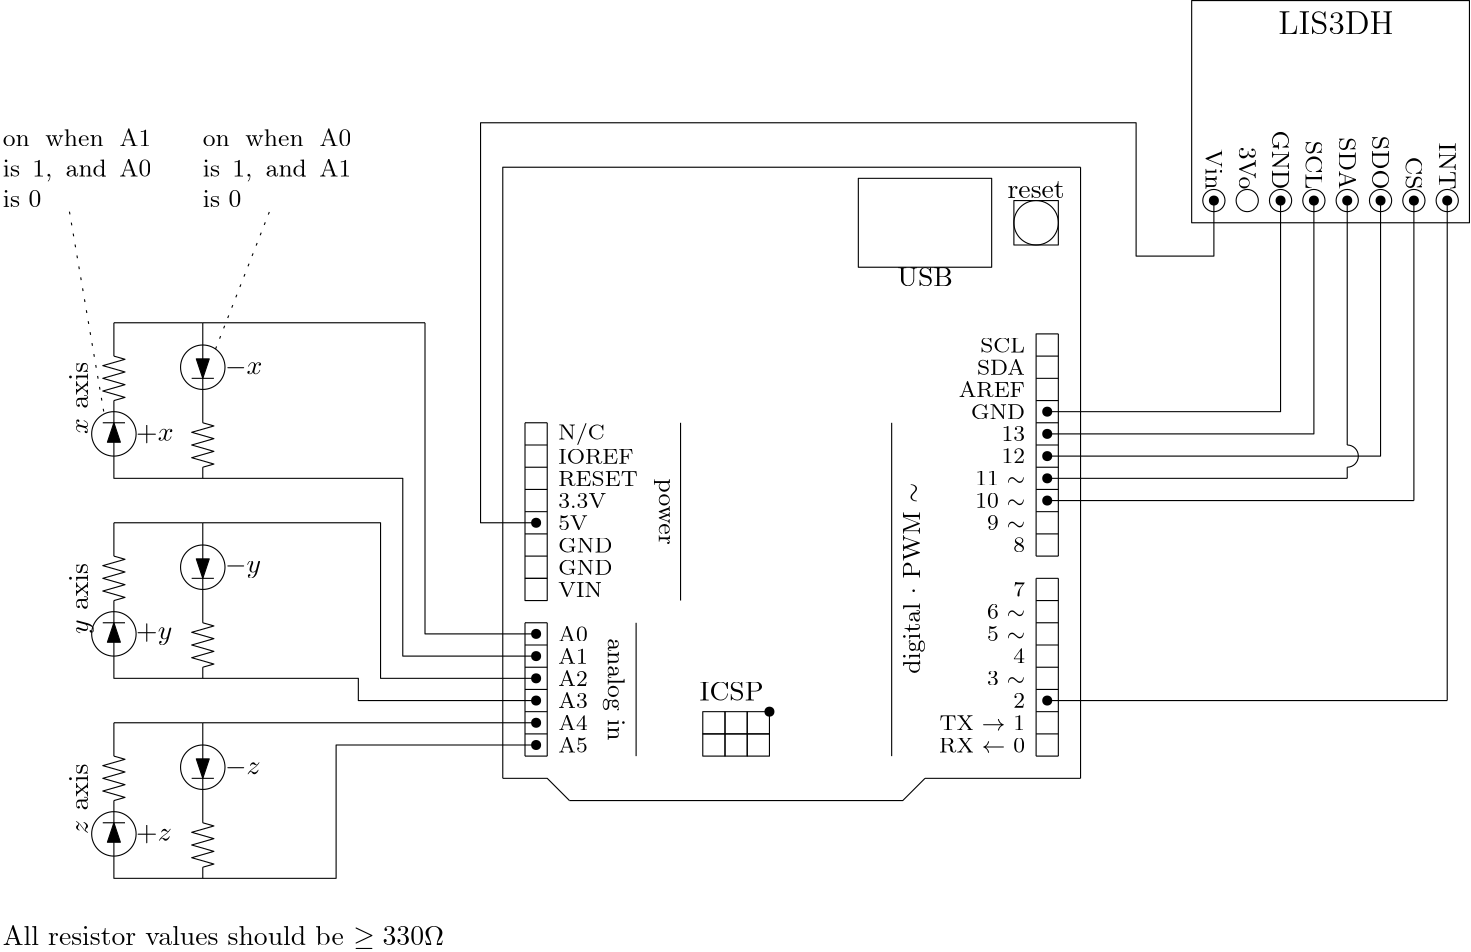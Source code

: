 <?xml version="1.0"?>
<!DOCTYPE ipe SYSTEM "ipe.dtd">
<ipe version="70212" creator="Ipe 7.2.13">
<info created="D:20200207165234" modified="D:20200210135912"/>
<preamble>\usepackage{graphicx}</preamble>
<ipestyle name="basic">
<symbol name="arrow/arc(spx)">
<path stroke="sym-stroke" fill="sym-stroke" pen="sym-pen">
0 0 m
-1 0.333 l
-1 -0.333 l
h
</path>
</symbol>
<symbol name="arrow/farc(spx)">
<path stroke="sym-stroke" fill="white" pen="sym-pen">
0 0 m
-1 0.333 l
-1 -0.333 l
h
</path>
</symbol>
<symbol name="arrow/ptarc(spx)">
<path stroke="sym-stroke" fill="sym-stroke" pen="sym-pen">
0 0 m
-1 0.333 l
-0.8 0 l
-1 -0.333 l
h
</path>
</symbol>
<symbol name="arrow/fptarc(spx)">
<path stroke="sym-stroke" fill="white" pen="sym-pen">
0 0 m
-1 0.333 l
-0.8 0 l
-1 -0.333 l
h
</path>
</symbol>
<symbol name="mark/circle(sx)" transformations="translations">
<path fill="sym-stroke">
0.6 0 0 0.6 0 0 e
0.4 0 0 0.4 0 0 e
</path>
</symbol>
<symbol name="mark/disk(sx)" transformations="translations">
<path fill="sym-stroke">
0.6 0 0 0.6 0 0 e
</path>
</symbol>
<symbol name="mark/fdisk(sfx)" transformations="translations">
<group>
<path fill="sym-fill">
0.5 0 0 0.5 0 0 e
</path>
<path fill="sym-stroke" fillrule="eofill">
0.6 0 0 0.6 0 0 e
0.4 0 0 0.4 0 0 e
</path>
</group>
</symbol>
<symbol name="mark/box(sx)" transformations="translations">
<path fill="sym-stroke" fillrule="eofill">
-0.6 -0.6 m
0.6 -0.6 l
0.6 0.6 l
-0.6 0.6 l
h
-0.4 -0.4 m
0.4 -0.4 l
0.4 0.4 l
-0.4 0.4 l
h
</path>
</symbol>
<symbol name="mark/square(sx)" transformations="translations">
<path fill="sym-stroke">
-0.6 -0.6 m
0.6 -0.6 l
0.6 0.6 l
-0.6 0.6 l
h
</path>
</symbol>
<symbol name="mark/fsquare(sfx)" transformations="translations">
<group>
<path fill="sym-fill">
-0.5 -0.5 m
0.5 -0.5 l
0.5 0.5 l
-0.5 0.5 l
h
</path>
<path fill="sym-stroke" fillrule="eofill">
-0.6 -0.6 m
0.6 -0.6 l
0.6 0.6 l
-0.6 0.6 l
h
-0.4 -0.4 m
0.4 -0.4 l
0.4 0.4 l
-0.4 0.4 l
h
</path>
</group>
</symbol>
<symbol name="mark/cross(sx)" transformations="translations">
<group>
<path fill="sym-stroke">
-0.43 -0.57 m
0.57 0.43 l
0.43 0.57 l
-0.57 -0.43 l
h
</path>
<path fill="sym-stroke">
-0.43 0.57 m
0.57 -0.43 l
0.43 -0.57 l
-0.57 0.43 l
h
</path>
</group>
</symbol>
<symbol name="arrow/fnormal(spx)">
<path stroke="sym-stroke" fill="white" pen="sym-pen">
0 0 m
-1 0.333 l
-1 -0.333 l
h
</path>
</symbol>
<symbol name="arrow/pointed(spx)">
<path stroke="sym-stroke" fill="sym-stroke" pen="sym-pen">
0 0 m
-1 0.333 l
-0.8 0 l
-1 -0.333 l
h
</path>
</symbol>
<symbol name="arrow/fpointed(spx)">
<path stroke="sym-stroke" fill="white" pen="sym-pen">
0 0 m
-1 0.333 l
-0.8 0 l
-1 -0.333 l
h
</path>
</symbol>
<symbol name="arrow/linear(spx)">
<path stroke="sym-stroke" pen="sym-pen">
-1 0.333 m
0 0 l
-1 -0.333 l
</path>
</symbol>
<symbol name="arrow/fdouble(spx)">
<path stroke="sym-stroke" fill="white" pen="sym-pen">
0 0 m
-1 0.333 l
-1 -0.333 l
h
-1 0 m
-2 0.333 l
-2 -0.333 l
h
</path>
</symbol>
<symbol name="arrow/double(spx)">
<path stroke="sym-stroke" fill="sym-stroke" pen="sym-pen">
0 0 m
-1 0.333 l
-1 -0.333 l
h
-1 0 m
-2 0.333 l
-2 -0.333 l
h
</path>
</symbol>
<pen name="heavier" value="0.8"/>
<pen name="fat" value="1.2"/>
<pen name="ultrafat" value="2"/>
<symbolsize name="large" value="5"/>
<symbolsize name="small" value="2"/>
<symbolsize name="tiny" value="1.1"/>
<arrowsize name="large" value="10"/>
<arrowsize name="small" value="5"/>
<arrowsize name="tiny" value="3"/>
<color name="red" value="1 0 0"/>
<color name="green" value="0 1 0"/>
<color name="blue" value="0 0 1"/>
<color name="yellow" value="1 1 0"/>
<color name="orange" value="1 0.647 0"/>
<color name="gold" value="1 0.843 0"/>
<color name="purple" value="0.627 0.125 0.941"/>
<color name="gray" value="0.745"/>
<color name="brown" value="0.647 0.165 0.165"/>
<color name="navy" value="0 0 0.502"/>
<color name="pink" value="1 0.753 0.796"/>
<color name="seagreen" value="0.18 0.545 0.341"/>
<color name="turquoise" value="0.251 0.878 0.816"/>
<color name="violet" value="0.933 0.51 0.933"/>
<color name="darkblue" value="0 0 0.545"/>
<color name="darkcyan" value="0 0.545 0.545"/>
<color name="darkgray" value="0.663"/>
<color name="darkgreen" value="0 0.392 0"/>
<color name="darkmagenta" value="0.545 0 0.545"/>
<color name="darkorange" value="1 0.549 0"/>
<color name="darkred" value="0.545 0 0"/>
<color name="lightblue" value="0.678 0.847 0.902"/>
<color name="lightcyan" value="0.878 1 1"/>
<color name="lightgray" value="0.827"/>
<color name="lightgreen" value="0.565 0.933 0.565"/>
<color name="lightyellow" value="1 1 0.878"/>
<dashstyle name="dashed" value="[4] 0"/>
<dashstyle name="dotted" value="[1 3] 0"/>
<dashstyle name="dash dotted" value="[4 2 1 2] 0"/>
<dashstyle name="dash dot dotted" value="[4 2 1 2 1 2] 0"/>
<textsize name="large" value="\large"/>
<textsize name="small" value="\small"/>
<textsize name="tiny" value="\tiny"/>
<textsize name="Large" value="\Large"/>
<textsize name="LARGE" value="\LARGE"/>
<textsize name="huge" value="\huge"/>
<textsize name="Huge" value="\Huge"/>
<textsize name="footnote" value="\footnotesize"/>
<textstyle name="center" begin="\begin{center}" end="\end{center}"/>
<textstyle name="itemize" begin="\begin{itemize}" end="\end{itemize}"/>
<textstyle name="item" begin="\begin{itemize}\item{}" end="\end{itemize}"/>
<gridsize name="4 pts" value="4"/>
<gridsize name="8 pts (~3 mm)" value="8"/>
<gridsize name="16 pts (~6 mm)" value="16"/>
<gridsize name="32 pts (~12 mm)" value="32"/>
<gridsize name="10 pts (~3.5 mm)" value="10"/>
<gridsize name="20 pts (~7 mm)" value="20"/>
<gridsize name="14 pts (~5 mm)" value="14"/>
<gridsize name="28 pts (~10 mm)" value="28"/>
<gridsize name="56 pts (~20 mm)" value="56"/>
<anglesize name="90 deg" value="90"/>
<anglesize name="60 deg" value="60"/>
<anglesize name="45 deg" value="45"/>
<anglesize name="30 deg" value="30"/>
<anglesize name="22.5 deg" value="22.5"/>
<opacity name="10%" value="0.1"/>
<opacity name="30%" value="0.3"/>
<opacity name="50%" value="0.5"/>
<opacity name="75%" value="0.75"/>
<tiling name="falling" angle="-60" step="4" width="1"/>
<tiling name="rising" angle="30" step="4" width="1"/>
</ipestyle>
<page>
<layer name="alpha"/>
<view layers="alpha" active="alpha"/>
<path layer="alpha" matrix="1 0 0 1 28 -76" stroke="black">
304 768 m
304 736 l
352 736 l
352 768 l
h
</path>
<text matrix="1 0 0 1 36 -92" transformations="translations" pos="320 752" stroke="black" type="label" width="20.064" height="6.808" depth="0" halign="center" valign="top">USB</text>
<path matrix="1 0 0 1 36 36" stroke="black">
240 464 m
240 456 l
248 456 l
248 464 l
h
</path>
<path matrix="1 0 0 1 36 36" stroke="black">
240 456 m
240 448 l
248 448 l
248 456 l
h
</path>
<path matrix="1 0 0 1 36 36" stroke="black">
248 464 m
248 456 l
256 456 l
256 464 l
h
</path>
<path matrix="1 0 0 1 36 36" stroke="black">
248 456 m
248 448 l
256 448 l
256 456 l
h
</path>
<path matrix="1 0 0 1 36 36" stroke="black">
256 456 m
256 448 l
264 448 l
264 456 l
h
</path>
<path matrix="1 0 0 1 36 36" stroke="black">
256 456 m
256 464 l
264 464 l
264 456 l
h
</path>
<use matrix="1 0 0 1 36 36" name="mark/disk(sx)" pos="264 464" size="normal" stroke="black"/>
<text matrix="1 0 0 1 -32 -248" transformations="translations" pos="320 752" stroke="black" type="label" width="26.429" height="6.808" depth="0" halign="center" valign="bottom">ICSP
</text>
<path matrix="1 0 0 1 28 -76" stroke="black">
360 760 m
360 744 l
376 744 l
376 760 l
h
</path>
<text matrix="1 0 0 1 44 -72" transformations="translations" pos="352 760" stroke="black" type="label" width="20.562" height="6.128" depth="0" halign="center" valign="center">reset</text>
<path matrix="1 0 0 1 28 -76" stroke="black">
8 0 0 8 368 752 e
</path>
<path matrix="1 0 0 1 28 -52" stroke="black">
376 688 m
376 608 l
</path>
<path matrix="1 0 0 1 28 -52" stroke="black">
368 608 m
376 608 l
</path>
<path matrix="1 0 0 1 28 -52" stroke="black">
368 608 m
368 688 l
376 688 l
</path>
<text matrix="1 0 0 1 40 -48" transformations="translations" pos="352 680" stroke="black" type="label" width="16.109" height="5.446" depth="0" halign="right" valign="center" size="footnote">SCL</text>
<text matrix="1 0 0 1 40 -56" transformations="translations" pos="352 680" stroke="black" type="label" width="17.277" height="5.446" depth="0" halign="right" valign="center" size="footnote">SDA</text>
<text matrix="1 0 0 1 40 -72" transformations="translations" pos="352 680" stroke="black" type="label" width="19.451" height="5.446" depth="0" halign="right" valign="center" size="footnote">GND</text>
<text matrix="1 0 0 1 40 -80" transformations="translations" pos="352 680" stroke="black" type="label" width="8.468" height="5.136" depth="0" halign="right" valign="center" size="footnote">13</text>
<text matrix="1 0 0 1 40 -88" transformations="translations" pos="352 680" stroke="black" type="label" width="8.468" height="5.136" depth="0" halign="right" valign="center" size="footnote">12</text>
<text matrix="1 0 0 1 40 -96" transformations="translations" pos="352 680" stroke="black" type="label" width="17.878" height="5.136" depth="0" halign="right" valign="center" size="footnote">11 $\sim$</text>
<text matrix="1 0 0 1 40 -104" transformations="translations" pos="352 680" stroke="black" type="label" width="17.878" height="5.136" depth="0" halign="right" valign="center" size="footnote">10 $\sim$</text>
<text matrix="1 0 0 1 40 -112" transformations="translations" pos="352 680" stroke="black" type="label" width="13.643" height="5.136" depth="0" halign="right" valign="center" size="footnote">9 $\sim$</text>
<text matrix="1 0 0 1 40 -120" transformations="translations" pos="352 680" stroke="black" type="label" width="4.234" height="5.136" depth="0" halign="right" valign="center" size="footnote">8</text>
<text matrix="1 0 0 1 40 -64" transformations="translations" pos="352 680" stroke="black" type="label" width="23.855" height="5.446" depth="0" halign="right" valign="center" size="footnote">AREF</text>
<path matrix="1 0 0 1 28 -52" stroke="black">
368 680 m
376 680 l
</path>
<path matrix="1 0 0 1 28 -52" stroke="black">
368 672 m
376 672 l
</path>
<path matrix="1 0 0 1 28 -60" stroke="black">
368 672 m
376 672 l
</path>
<path matrix="1 0 0 1 28 -68" stroke="black">
368 672 m
376 672 l
</path>
<path matrix="1 0 0 1 28 -76" stroke="black">
368 672 m
376 672 l
</path>
<path matrix="1 0 0 1 28 -84" stroke="black">
368 672 m
376 672 l
</path>
<path matrix="1 0 0 1 28 -92" stroke="black">
368 672 m
376 672 l
</path>
<path matrix="1 0 0 1 28 -100" stroke="black">
368 672 m
376 672 l
</path>
<path matrix="1 0 0 1 28 -108" stroke="black">
368 672 m
376 672 l
</path>
<path matrix="1 0 0 1 28 -124" stroke="black">
368 608 m
376 608 l
</path>
<text matrix="1 0 0 1 40 -144" transformations="translations" pos="352 680" stroke="black" type="label" width="13.643" height="5.136" depth="0" halign="right" valign="center" size="footnote">6 $\sim$</text>
<text matrix="1 0 0 1 40 -152" transformations="translations" pos="352 680" stroke="black" type="label" width="13.643" height="5.136" depth="0" halign="right" valign="center" size="footnote">5 $\sim$</text>
<text matrix="1 0 0 1 40 -160" transformations="translations" pos="352 680" stroke="black" type="label" width="4.234" height="5.136" depth="0" halign="right" valign="center" size="footnote">4</text>
<text matrix="1 0 0 1 40 -168" transformations="translations" pos="352 680" stroke="black" type="label" width="13.643" height="5.136" depth="0" halign="right" valign="center" size="footnote">3 $\sim$</text>
<text matrix="1 0 0 1 40 -176" transformations="translations" pos="352 680" stroke="black" type="label" width="4.234" height="5.136" depth="0" halign="right" valign="center" size="footnote">2</text>
<text matrix="1 0 0 1 40 -184" transformations="translations" pos="352 680" stroke="black" type="label" width="30.807" height="5.446" depth="0" halign="right" valign="center" size="footnote">TX $\rightarrow$ 1</text>
<text matrix="1 0 0 1 40 -192" transformations="translations" pos="352 680" stroke="black" type="label" width="30.921" height="5.446" depth="0" halign="right" valign="center" size="footnote">RX $\leftarrow$ 0</text>
<text matrix="1 0 0 1 40 -136" transformations="translations" pos="352 680" stroke="black" type="label" width="4.234" height="5.136" depth="0" halign="right" valign="center" size="footnote">7</text>
<path matrix="1 0 0 1 28 -124" stroke="black">
368 672 m
376 672 l
</path>
<path matrix="1 0 0 1 28 -132" stroke="black">
368 672 m
376 672 l
</path>
<path matrix="1 0 0 1 28 -140" stroke="black">
368 672 m
376 672 l
</path>
<path matrix="1 0 0 1 28 -148" stroke="black">
368 672 m
376 672 l
</path>
<path matrix="1 0 0 1 28 -156" stroke="black">
368 672 m
376 672 l
</path>
<path matrix="1 0 0 1 28 -164" stroke="black">
368 672 m
376 672 l
</path>
<path matrix="1 0 0 1 28 -172" stroke="black">
368 672 m
376 672 l
</path>
<path matrix="1 0 0 1 28 -180" stroke="black">
368 672 m
376 672 l
</path>
<path matrix="1 0 0 1 28 -52" stroke="black">
368 600 m
368 536 l
</path>
<path matrix="1 0 0 1 28 -52" stroke="black">
376 536 m
376 600 l
</path>
<path matrix="1 0 0 1 36 36" stroke="black">
376 440 m
320 440 l
</path>
<path matrix="1 0 0 1 36 36" stroke="black">
320 440 m
312 432 l
192 432 l
</path>
<path matrix="1 0 0 1 36 36" stroke="black">
192 432 m
184 440 l
168 440 l
</path>
<path matrix="1 0 0 1 -156 -60" stroke="black">
368 608 m
376 608 l
</path>
<text matrix="1 0 0 1 -128 -80" transformations="translations" pos="352 680" stroke="black" type="label" width="16.693" height="5.98" depth="1.99" valign="center" size="footnote">N/C</text>
<text matrix="1 0 0 1 -128 -88" transformations="translations" pos="352 680" stroke="black" type="label" width="27.149" height="5.446" depth="0" valign="center" size="footnote">IOREF</text>
<text matrix="1 0 0 1 -128 -96" transformations="translations" pos="352 680" stroke="black" type="label" width="28.568" height="5.446" depth="0" valign="center" size="footnote">RESET</text>
<text matrix="1 0 0 1 -128 -104" transformations="translations" pos="352 680" stroke="black" type="label" width="17.164" height="5.446" depth="0" valign="center" size="footnote">3.3V</text>
<text matrix="1 0 0 1 -128 -112" transformations="translations" pos="352 680" stroke="black" type="label" width="10.577" height="5.446" depth="0" valign="center" size="footnote">5V</text>
<text matrix="1 0 0 1 -128 -120" transformations="translations" pos="352 680" stroke="black" type="label" width="19.451" height="5.446" depth="0" valign="center" size="footnote">GND</text>
<text matrix="1 0 0 1 -128 -128" transformations="translations" pos="352 680" stroke="black" type="label" width="19.451" height="5.446" depth="0" valign="center" size="footnote">GND</text>
<path matrix="1 0 0 1 -156 -68" stroke="black">
368 672 m
376 672 l
</path>
<path matrix="1 0 0 1 -156 -76" stroke="black">
368 672 m
376 672 l
</path>
<path matrix="1 0 0 1 -156 -84" stroke="black">
368 672 m
376 672 l
</path>
<path matrix="1 0 0 1 -156 -92" stroke="black">
368 672 m
376 672 l
</path>
<path matrix="1 0 0 1 -156 -100" stroke="black">
368 672 m
376 672 l
</path>
<path matrix="1 0 0 1 -156 -108" stroke="black">
368 672 m
376 672 l
</path>
<path matrix="1 0 0 1 -156 -116" stroke="black">
368 672 m
376 672 l
</path>
<text matrix="1 0 0 1 -128 -160" transformations="translations" pos="352 680" stroke="black" type="label" width="10.577" height="5.446" depth="0" valign="center" size="footnote">A1</text>
<text matrix="1 0 0 1 -128 -168" transformations="translations" pos="352 680" stroke="black" type="label" width="10.577" height="5.446" depth="0" valign="center" size="footnote">A2</text>
<text matrix="1 0 0 1 -128 -176" transformations="translations" pos="352 680" stroke="black" type="label" width="10.577" height="5.446" depth="0" valign="center" size="footnote">A3</text>
<text matrix="1 0 0 1 -128 -184" transformations="translations" pos="352 680" stroke="black" type="label" width="10.577" height="5.446" depth="0" valign="center" size="footnote">A4</text>
<text matrix="1 0 0 1 -128 -192" transformations="translations" pos="352 680" stroke="black" type="label" width="10.577" height="5.446" depth="0" valign="center" size="footnote">A5</text>
<text matrix="1 0 0 1 -128 -152" transformations="translations" pos="352 680" stroke="black" type="label" width="10.577" height="5.446" depth="0" valign="center" size="footnote">A0</text>
<path matrix="1 0 0 1 -156 -140" stroke="black">
368 672 m
376 672 l
</path>
<path matrix="1 0 0 1 -156 -148" stroke="black">
368 672 m
376 672 l
</path>
<path matrix="1 0 0 1 -156 -156" stroke="black">
368 672 m
376 672 l
</path>
<path matrix="1 0 0 1 -156 -164" stroke="black">
368 672 m
376 672 l
</path>
<path matrix="1 0 0 1 -156 -172" stroke="black">
368 672 m
376 672 l
</path>
<path matrix="1 0 0 1 -156 -180" stroke="black">
368 672 m
376 672 l
</path>
<path matrix="1 0 0 1 -156 -188" stroke="black">
368 672 m
376 672 l
</path>
<path matrix="1 0 0 1 36 20" stroke="black">
184 528 m
184 584 l
</path>
<path matrix="1 0 0 1 36 12" stroke="black">
176 520 m
176 472 l
</path>
<path matrix="1 0 0 1 36 12" stroke="black">
184 472 m
184 520 l
</path>
<path matrix="1 0 0 1 40 36" stroke="black">
212 496 m
212 448 l
</path>
<text matrix="1 0 0 1 44 16" transformations="translations" pos="204 492" stroke="black" type="label" width="7.97" height="-0.038" depth="36.9" halign="right" valign="center" size="small">\rotatebox{270}{analog in}</text>
<text matrix="1 0 0 1 60 80" transformations="translations" pos="204 492" stroke="black" type="label" width="5.604" height="-0.029" depth="23.86" halign="right" valign="center" size="small">\rotatebox{270}{power}</text>
<path matrix="1 0 0 1 36 36" stroke="black">
308 448 m
308 568 l
</path>
<text matrix="1 0 0 1 144 56" transformations="translations" pos="204 492" stroke="black" type="label" width="7.97" height="68.728" depth="0" valign="center" size="small">\rotatebox{90}{digital $\cdot$ PWM $\sim$}</text>
<path matrix="1 0 0 1 36 36" stroke="black">
376 440 m
376 660 l
</path>
<path matrix="1 0 0 1 36 36" stroke="black">
376 660 m
168 660 l
168 440 l
</path>
<path matrix="1 0 0 1 0 32" stroke="black">
212 516 m
212 508 l
220 508 l
220 516 l
h
</path>
<text matrix="1 0 0 1 -128 -136" transformations="translations" pos="352 680" stroke="black" type="label" width="15.736" height="5.446" depth="0" valign="center" size="footnote">VIN</text>
<path matrix="1 0 0 1 0 32" stroke="black">
268 572 m
268 508 l
</path>
<path stroke="black">
212 548 m
212 604 l
</path>
<path matrix="1 0 0 1 -20 28" stroke="black">
4 0 0 4 480 656 e
</path>
<path matrix="1 0 0 1 -8 28" stroke="black">
4 0 0 4 480 656 e
</path>
<path matrix="1 0 0 1 4 28" stroke="black">
4 0 0 4 480 656 e
</path>
<path matrix="1 0 0 1 16 28" stroke="black">
4 0 0 4 480 656 e
</path>
<path matrix="1 0 0 1 28 28" stroke="black">
4 0 0 4 480 656 e
</path>
<path matrix="1 0 0 1 40 28" stroke="black">
4 0 0 4 480 656 e
</path>
<path matrix="1 0 0 1 52 28" stroke="black">
4 0 0 4 480 656 e
</path>
<path matrix="1 0 0 1 64 28" stroke="black">
4 0 0 4 480 656 e
</path>
<text matrix="1 0 0 1 -20 28" transformations="translations" pos="480 660" stroke="black" type="label" width="6.127" height="-0.01" depth="14.6" halign="center" valign="bottom" size="small">\rotatebox{270}{Vin}</text>
<text matrix="1 0 0 1 -8 28" transformations="translations" pos="480 660" stroke="black" type="label" width="6.127" height="-0.012" depth="15.37" halign="center" valign="bottom" size="small">\rotatebox{270}{3Vo}</text>
<text matrix="1 0 0 1 4 28" transformations="translations" pos="480 660" stroke="black" type="label" width="6.127" height="-0.02" depth="21.2" halign="center" valign="bottom" size="small">\rotatebox{270}{GND}</text>
<text matrix="1 0 0 1 16 28" transformations="translations" pos="480 660" stroke="black" type="label" width="6.127" height="-0.016" depth="17.55" halign="center" valign="bottom" size="small">\rotatebox{270}{SCL}</text>
<text matrix="1 0 0 1 28 28" transformations="translations" pos="480 660" stroke="black" type="label" width="6.127" height="-0.017" depth="18.83" halign="center" valign="bottom" size="small">\rotatebox{270}{SDA}</text>
<text matrix="1 0 0 1 40 28" transformations="translations" pos="480 660" stroke="black" type="label" width="6.127" height="-0.024" depth="19.35" halign="center" valign="bottom" size="small">\rotatebox{270}{SDO}</text>
<text matrix="1 0 0 1 52 28" transformations="translations" pos="480 660" stroke="black" type="label" width="6.127" height="-0.005" depth="11.78" halign="center" valign="bottom" size="small">\rotatebox{270}{CS}</text>
<text matrix="1 0 0 1 64 28" transformations="translations" pos="480 660" stroke="black" type="label" width="6.127" height="-0.018" depth="16.91" halign="center" valign="bottom" size="small">\rotatebox{270}{INT}</text>
<text matrix="1 0 0 1 184 0" transformations="translations" pos="320 752" stroke="black" type="label" width="41.609" height="8.169" depth="0" halign="center" valign="top" size="large">LIS3DH</text>
<path matrix="1 0 0 1 -20 28" stroke="black">
472 648 m
472 728 l
572 728 l
572 648 l
h
</path>
<path stroke="black" cap="1">
460 684 m
460 664 l
432 664 l
432 712 l
196 712 l
196 568 l
216 568 l
</path>
<use name="mark/disk(sx)" pos="216 568" size="normal" stroke="black"/>
<use name="mark/disk(sx)" pos="460 684" size="normal" stroke="black"/>
<path stroke="black">
400 608 m
484 608 l
484 684 l
</path>
<use name="mark/disk(sx)" pos="400 608" size="normal" stroke="black"/>
<use name="mark/disk(sx)" pos="484 684" size="normal" stroke="black"/>
<path stroke="black">
400 600 m
496 600 l
496 684 l
</path>
<path stroke="black">
400 592 m
520 592 l
520 684 l
</path>
<path stroke="black">
400 584 m
508 584 l
</path>
<path stroke="black">
508 588 m
4 0 0 4 508 592 508 596 a
</path>
<path stroke="black">
508 584 m
508 588 l
</path>
<path stroke="black">
508 596 m
508 684 l
</path>
<path stroke="black">
400 576 m
532 576 l
</path>
<path stroke="black">
532 576 m
532 684 l
</path>
<path stroke="black">
400 504 m
544 504 l
</path>
<path stroke="black">
544 684 m
544 504 l
</path>
<use name="mark/disk(sx)" pos="400 600" size="normal" stroke="black"/>
<use name="mark/disk(sx)" pos="400 592" size="normal" stroke="black"/>
<use name="mark/disk(sx)" pos="400 584" size="normal" stroke="black"/>
<use name="mark/disk(sx)" pos="400 576" size="normal" stroke="black"/>
<use name="mark/disk(sx)" pos="400 504" size="normal" stroke="black"/>
<use name="mark/disk(sx)" pos="496 684" size="normal" stroke="black"/>
<use name="mark/disk(sx)" pos="508 684" size="normal" stroke="black"/>
<use name="mark/disk(sx)" pos="520 684" size="normal" stroke="black"/>
<use name="mark/disk(sx)" pos="532 684" size="normal" stroke="black"/>
<use name="mark/disk(sx)" pos="544 684" size="normal" stroke="black"/>
<text matrix="1 0 0 1 -176 -288" transformations="translations" pos="200 704" stroke="black" type="label" width="158.849" height="6.923" depth="1.35" valign="baseline">All resistor values should be $\geq 330\Omega$</text>
<path matrix="0 1 -1 0 768 400" stroke="black">
8 0 0 8 224 672 e
</path>
<path matrix="0 1 -1 0 768 400" stroke="black" arrow="normal/normal">
232 672 m
220 672 l
</path>
<path matrix="0 1 -1 0 768 400" stroke="black">
220 672 m
216 672 l
</path>
<path matrix="0 1 -1 0 768 400" stroke="black">
220 676 m
220 668 l
</path>
<path matrix="0 -1 1 0 -608 824" stroke="black">
8 0 0 8 224 672 e
</path>
<path matrix="0 -1 1 0 -608 824" stroke="black" arrow="normal/normal">
232 672 m
220 672 l
</path>
<path matrix="0 -1 1 0 -608 824" stroke="black">
220 672 m
216 672 l
</path>
<path matrix="0 -1 1 0 -608 824" stroke="black">
220 676 m
220 668 l
</path>
<path matrix="1 0 0 0.285714 -96 388" stroke="black">
192 700 m
196 704 l
188 712 l
196 720 l
188 728 l
196 736 l
188 744 l
196 752 l
192 756 l
</path>
<path matrix="1 0 0 0.285714 -128 412" stroke="black">
192 700 m
196 704 l
188 712 l
196 720 l
188 728 l
196 736 l
188 744 l
196 752 l
192 756 l
</path>
<path stroke="black">
64 608 m
64 612 l
64 612 l
</path>
<path stroke="black">
96 616 m
96 604 l
</path>
<path stroke="black">
64 628 m
64 640 l
</path>
<path stroke="black">
64 640 m
96 640 l
</path>
<path stroke="black">
96 632 m
96 640 l
</path>
<path stroke="black">
64 592 m
64 584 l
96 584 l
96 588 l
96 588 l
</path>
<path matrix="0 1 -1 0 768 328" stroke="black">
8 0 0 8 224 672 e
</path>
<path matrix="0 1 -1 0 768 328" stroke="black" arrow="normal/normal">
232 672 m
220 672 l
</path>
<path matrix="0 1 -1 0 768 328" stroke="black">
220 672 m
216 672 l
</path>
<path matrix="0 1 -1 0 768 328" stroke="black">
220 676 m
220 668 l
</path>
<path matrix="0 -1 1 0 -608 752" stroke="black">
8 0 0 8 224 672 e
</path>
<path matrix="0 -1 1 0 -608 752" stroke="black" arrow="normal/normal">
232 672 m
220 672 l
</path>
<path matrix="0 -1 1 0 -608 752" stroke="black">
220 672 m
216 672 l
</path>
<path matrix="0 -1 1 0 -608 752" stroke="black">
220 676 m
220 668 l
</path>
<path matrix="1 0 0 0.285714 -96 316" stroke="black">
192 700 m
196 704 l
188 712 l
196 720 l
188 728 l
196 736 l
188 744 l
196 752 l
192 756 l
</path>
<path matrix="1 0 0 0.285714 -128 340" stroke="black">
192 700 m
196 704 l
188 712 l
196 720 l
188 728 l
196 736 l
188 744 l
196 752 l
192 756 l
</path>
<path matrix="1 0 0 1 0 -72" stroke="black">
64 608 m
64 612 l
64 612 l
</path>
<path matrix="1 0 0 1 0 -72" stroke="black">
96 616 m
96 604 l
</path>
<path matrix="1 0 0 1 0 -72" stroke="black">
64 628 m
64 640 l
</path>
<path matrix="1 0 0 1 0 -72" stroke="black">
64 640 m
96 640 l
</path>
<path matrix="1 0 0 1 0 -72" stroke="black">
96 632 m
96 640 l
</path>
<path matrix="1 0 0 1 0 -72" stroke="black">
64 592 m
64 584 l
96 584 l
96 588 l
96 588 l
</path>
<path matrix="0 1 -1 0 768 256" stroke="black">
8 0 0 8 224 672 e
</path>
<path matrix="0 1 -1 0 768 256" stroke="black" arrow="normal/normal">
232 672 m
220 672 l
</path>
<path matrix="0 1 -1 0 768 256" stroke="black">
220 672 m
216 672 l
</path>
<path matrix="0 1 -1 0 768 256" stroke="black">
220 676 m
220 668 l
</path>
<path matrix="0 -1 1 0 -608 680" stroke="black">
8 0 0 8 224 672 e
</path>
<path matrix="0 -1 1 0 -608 680" stroke="black" arrow="normal/normal">
232 672 m
220 672 l
</path>
<path matrix="0 -1 1 0 -608 680" stroke="black">
220 672 m
216 672 l
</path>
<path matrix="0 -1 1 0 -608 680" stroke="black">
220 676 m
220 668 l
</path>
<path matrix="1 0 0 0.285714 -96 244" stroke="black">
192 700 m
196 704 l
188 712 l
196 720 l
188 728 l
196 736 l
188 744 l
196 752 l
192 756 l
</path>
<path matrix="1 0 0 0.285714 -128 268" stroke="black">
192 700 m
196 704 l
188 712 l
196 720 l
188 728 l
196 736 l
188 744 l
196 752 l
192 756 l
</path>
<path matrix="1 0 0 1 0 -144" stroke="black">
64 608 m
64 612 l
64 612 l
</path>
<path matrix="1 0 0 1 0 -144" stroke="black">
96 616 m
96 604 l
</path>
<path matrix="1 0 0 1 0 -144" stroke="black">
64 628 m
64 640 l
</path>
<path matrix="1 0 0 1 0 -144" stroke="black">
64 640 m
96 640 l
</path>
<path matrix="1 0 0 1 0 -144" stroke="black">
96 632 m
96 640 l
</path>
<path matrix="1 0 0 1 0 -144" stroke="black">
64 592 m
64 584 l
96 584 l
96 588 l
96 588 l
</path>
<path stroke="black">
216 528 m
176 528 l
176 640 l
</path>
<path stroke="black">
96 640 m
176 640 l
</path>
<path stroke="black">
216 520 m
168 520 l
168 584 l
96 584 l
</path>
<path stroke="black">
96 568 m
160 568 l
160 512 l
216 512 l
</path>
<path stroke="black">
96 512 m
152 512 l
152 504 l
216 504 l
</path>
<path stroke="black">
96 496 m
216 496 l
</path>
<path stroke="black">
96 440 m
144 440 l
144 488 l
216 488 l
</path>
<use name="mark/disk(sx)" pos="216 528" size="normal" stroke="black"/>
<use name="mark/disk(sx)" pos="216 520" size="normal" stroke="black"/>
<use name="mark/disk(sx)" pos="216 512" size="normal" stroke="black"/>
<use name="mark/disk(sx)" pos="216 504" size="normal" stroke="black"/>
<use name="mark/disk(sx)" pos="216 496" size="normal" stroke="black"/>
<use name="mark/disk(sx)" pos="216 488" size="normal" stroke="black"/>
<text matrix="1 0 0 1 16 0" transformations="translations" pos="32 600" stroke="black" type="label" width="6.654" height="25.951" depth="0" valign="baseline">\rotatebox{90}{$x$ axis}</text>
<text matrix="1 0 0 1 16 -72" transformations="translations" pos="32 600" stroke="black" type="label" width="8.591" height="25.499" depth="0" valign="baseline">\rotatebox{90}{$y$ axis}</text>
<text matrix="1 0 0 1 16 -144" transformations="translations" pos="32 600" stroke="black" type="label" width="6.654" height="25.329" depth="0" valign="baseline">\rotatebox{90}{$z$ axis}</text>
<text matrix="1 0 0 1 40 -144" transformations="translations" pos="32 600" stroke="black" type="label" width="12.82" height="5.812" depth="0.83" valign="center" style="math">+z</text>
<text matrix="1 0 0 1 72 -120" transformations="translations" pos="32 600" stroke="black" type="label" width="12.82" height="5.812" depth="0.83" valign="center" style="math">-z</text>
<text matrix="1 0 0 1 40 -72" transformations="translations" pos="32 600" stroke="black" type="label" width="12.991" height="5.819" depth="1.93" valign="center" style="math">+y</text>
<text matrix="1 0 0 1 72 -48" transformations="translations" pos="32 600" stroke="black" type="label" width="12.991" height="5.819" depth="1.93" valign="center" style="math">-y</text>
<text matrix="1 0 0 1 40 0" transformations="translations" pos="32 600" stroke="black" type="label" width="13.443" height="5.812" depth="0.83" valign="center" style="math">+x</text>
<text matrix="1 0 0 1 72 24" transformations="translations" pos="32 600" stroke="black" type="label" width="13.443" height="5.812" depth="0.83" valign="center" style="math">-x</text>
<path stroke="black" dash="dotted">
100.593 630.55 m
120 680 l
</path>
<text matrix="0 0 0 2.65746 96 -1113.81" transformations="translations" pos="112 680" stroke="black" type="minipage" width="53.468" height="16.554" depth="11.59" valign="baseline" size="small">on when A0 is 1, and A1 is 0</text>
<text matrix="0 0 0 2.65746 24 -1113.81" transformations="translations" pos="112 680" stroke="black" type="minipage" width="53.468" height="16.554" depth="11.59" valign="baseline" size="small">on when A1 is 1, and A0 is 0</text>
<path stroke="black" dash="dotted">
48 680 m
60.4859 607.187 l
</path>
</page>
</ipe>
